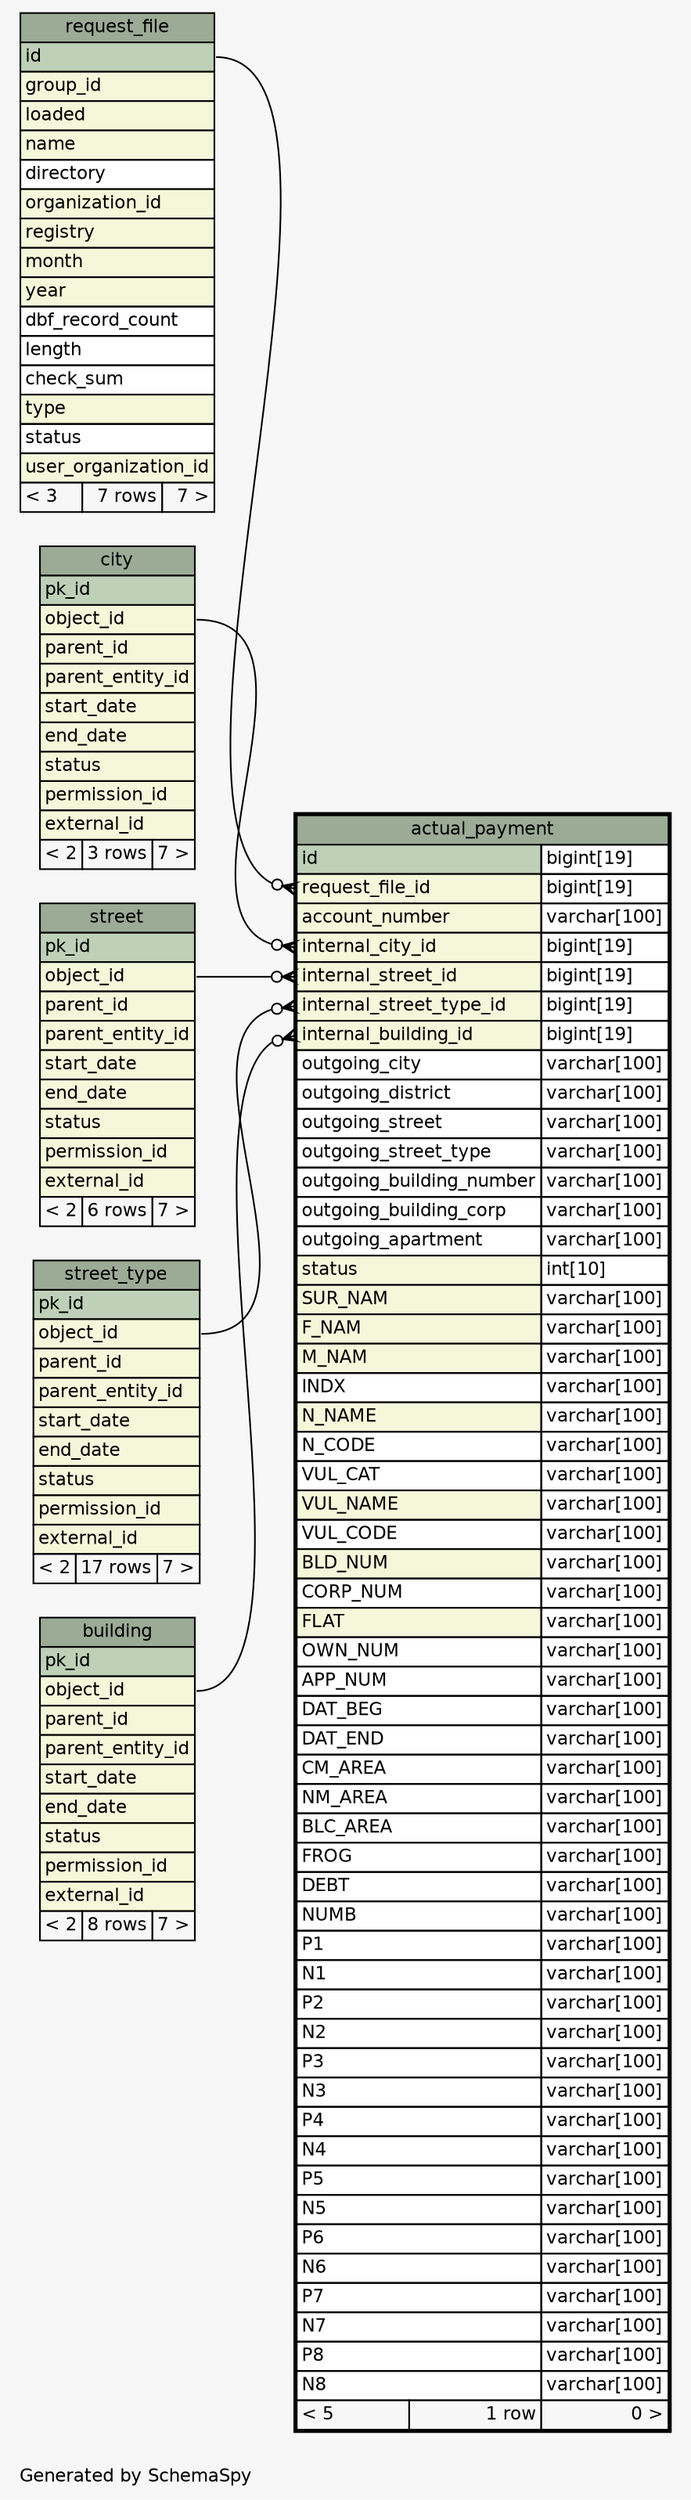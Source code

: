 // dot 2.28.0 on Windows 7 6.1
// SchemaSpy rev 590
digraph "oneDegreeRelationshipsDiagram" {
  graph [
    rankdir="RL"
    bgcolor="#f7f7f7"
    label="\nGenerated by SchemaSpy"
    labeljust="l"
    nodesep="0.18"
    ranksep="0.46"
    fontname="Helvetica"
    fontsize="11"
  ];
  node [
    fontname="Helvetica"
    fontsize="11"
    shape="plaintext"
  ];
  edge [
    arrowsize="0.8"
  ];
  "actual_payment":"internal_building_id":w -> "building":"object_id":e [arrowhead=none dir=back arrowtail=crowodot];
  "actual_payment":"internal_city_id":w -> "city":"object_id":e [arrowhead=none dir=back arrowtail=crowodot];
  "actual_payment":"internal_street_id":w -> "street":"object_id":e [arrowhead=none dir=back arrowtail=crowodot];
  "actual_payment":"internal_street_type_id":w -> "street_type":"object_id":e [arrowhead=none dir=back arrowtail=crowodot];
  "actual_payment":"request_file_id":w -> "request_file":"id":e [arrowhead=none dir=back arrowtail=crowodot];
  "actual_payment" [
    label=<
    <TABLE BORDER="2" CELLBORDER="1" CELLSPACING="0" BGCOLOR="#ffffff">
      <TR><TD COLSPAN="3" BGCOLOR="#9bab96" ALIGN="CENTER">actual_payment</TD></TR>
      <TR><TD PORT="id" COLSPAN="2" BGCOLOR="#bed1b8" ALIGN="LEFT">id</TD><TD PORT="id.type" ALIGN="LEFT">bigint[19]</TD></TR>
      <TR><TD PORT="request_file_id" COLSPAN="2" BGCOLOR="#f4f7da" ALIGN="LEFT">request_file_id</TD><TD PORT="request_file_id.type" ALIGN="LEFT">bigint[19]</TD></TR>
      <TR><TD PORT="account_number" COLSPAN="2" BGCOLOR="#f4f7da" ALIGN="LEFT">account_number</TD><TD PORT="account_number.type" ALIGN="LEFT">varchar[100]</TD></TR>
      <TR><TD PORT="internal_city_id" COLSPAN="2" BGCOLOR="#f4f7da" ALIGN="LEFT">internal_city_id</TD><TD PORT="internal_city_id.type" ALIGN="LEFT">bigint[19]</TD></TR>
      <TR><TD PORT="internal_street_id" COLSPAN="2" BGCOLOR="#f4f7da" ALIGN="LEFT">internal_street_id</TD><TD PORT="internal_street_id.type" ALIGN="LEFT">bigint[19]</TD></TR>
      <TR><TD PORT="internal_street_type_id" COLSPAN="2" BGCOLOR="#f4f7da" ALIGN="LEFT">internal_street_type_id</TD><TD PORT="internal_street_type_id.type" ALIGN="LEFT">bigint[19]</TD></TR>
      <TR><TD PORT="internal_building_id" COLSPAN="2" BGCOLOR="#f4f7da" ALIGN="LEFT">internal_building_id</TD><TD PORT="internal_building_id.type" ALIGN="LEFT">bigint[19]</TD></TR>
      <TR><TD PORT="outgoing_city" COLSPAN="2" ALIGN="LEFT">outgoing_city</TD><TD PORT="outgoing_city.type" ALIGN="LEFT">varchar[100]</TD></TR>
      <TR><TD PORT="outgoing_district" COLSPAN="2" ALIGN="LEFT">outgoing_district</TD><TD PORT="outgoing_district.type" ALIGN="LEFT">varchar[100]</TD></TR>
      <TR><TD PORT="outgoing_street" COLSPAN="2" ALIGN="LEFT">outgoing_street</TD><TD PORT="outgoing_street.type" ALIGN="LEFT">varchar[100]</TD></TR>
      <TR><TD PORT="outgoing_street_type" COLSPAN="2" ALIGN="LEFT">outgoing_street_type</TD><TD PORT="outgoing_street_type.type" ALIGN="LEFT">varchar[100]</TD></TR>
      <TR><TD PORT="outgoing_building_number" COLSPAN="2" ALIGN="LEFT">outgoing_building_number</TD><TD PORT="outgoing_building_number.type" ALIGN="LEFT">varchar[100]</TD></TR>
      <TR><TD PORT="outgoing_building_corp" COLSPAN="2" ALIGN="LEFT">outgoing_building_corp</TD><TD PORT="outgoing_building_corp.type" ALIGN="LEFT">varchar[100]</TD></TR>
      <TR><TD PORT="outgoing_apartment" COLSPAN="2" ALIGN="LEFT">outgoing_apartment</TD><TD PORT="outgoing_apartment.type" ALIGN="LEFT">varchar[100]</TD></TR>
      <TR><TD PORT="status" COLSPAN="2" BGCOLOR="#f4f7da" ALIGN="LEFT">status</TD><TD PORT="status.type" ALIGN="LEFT">int[10]</TD></TR>
      <TR><TD PORT="SUR_NAM" COLSPAN="2" BGCOLOR="#f4f7da" ALIGN="LEFT">SUR_NAM</TD><TD PORT="SUR_NAM.type" ALIGN="LEFT">varchar[100]</TD></TR>
      <TR><TD PORT="F_NAM" COLSPAN="2" BGCOLOR="#f4f7da" ALIGN="LEFT">F_NAM</TD><TD PORT="F_NAM.type" ALIGN="LEFT">varchar[100]</TD></TR>
      <TR><TD PORT="M_NAM" COLSPAN="2" BGCOLOR="#f4f7da" ALIGN="LEFT">M_NAM</TD><TD PORT="M_NAM.type" ALIGN="LEFT">varchar[100]</TD></TR>
      <TR><TD PORT="INDX" COLSPAN="2" ALIGN="LEFT">INDX</TD><TD PORT="INDX.type" ALIGN="LEFT">varchar[100]</TD></TR>
      <TR><TD PORT="N_NAME" COLSPAN="2" BGCOLOR="#f4f7da" ALIGN="LEFT">N_NAME</TD><TD PORT="N_NAME.type" ALIGN="LEFT">varchar[100]</TD></TR>
      <TR><TD PORT="N_CODE" COLSPAN="2" ALIGN="LEFT">N_CODE</TD><TD PORT="N_CODE.type" ALIGN="LEFT">varchar[100]</TD></TR>
      <TR><TD PORT="VUL_CAT" COLSPAN="2" ALIGN="LEFT">VUL_CAT</TD><TD PORT="VUL_CAT.type" ALIGN="LEFT">varchar[100]</TD></TR>
      <TR><TD PORT="VUL_NAME" COLSPAN="2" BGCOLOR="#f4f7da" ALIGN="LEFT">VUL_NAME</TD><TD PORT="VUL_NAME.type" ALIGN="LEFT">varchar[100]</TD></TR>
      <TR><TD PORT="VUL_CODE" COLSPAN="2" ALIGN="LEFT">VUL_CODE</TD><TD PORT="VUL_CODE.type" ALIGN="LEFT">varchar[100]</TD></TR>
      <TR><TD PORT="BLD_NUM" COLSPAN="2" BGCOLOR="#f4f7da" ALIGN="LEFT">BLD_NUM</TD><TD PORT="BLD_NUM.type" ALIGN="LEFT">varchar[100]</TD></TR>
      <TR><TD PORT="CORP_NUM" COLSPAN="2" ALIGN="LEFT">CORP_NUM</TD><TD PORT="CORP_NUM.type" ALIGN="LEFT">varchar[100]</TD></TR>
      <TR><TD PORT="FLAT" COLSPAN="2" BGCOLOR="#f4f7da" ALIGN="LEFT">FLAT</TD><TD PORT="FLAT.type" ALIGN="LEFT">varchar[100]</TD></TR>
      <TR><TD PORT="OWN_NUM" COLSPAN="2" ALIGN="LEFT">OWN_NUM</TD><TD PORT="OWN_NUM.type" ALIGN="LEFT">varchar[100]</TD></TR>
      <TR><TD PORT="APP_NUM" COLSPAN="2" ALIGN="LEFT">APP_NUM</TD><TD PORT="APP_NUM.type" ALIGN="LEFT">varchar[100]</TD></TR>
      <TR><TD PORT="DAT_BEG" COLSPAN="2" ALIGN="LEFT">DAT_BEG</TD><TD PORT="DAT_BEG.type" ALIGN="LEFT">varchar[100]</TD></TR>
      <TR><TD PORT="DAT_END" COLSPAN="2" ALIGN="LEFT">DAT_END</TD><TD PORT="DAT_END.type" ALIGN="LEFT">varchar[100]</TD></TR>
      <TR><TD PORT="CM_AREA" COLSPAN="2" ALIGN="LEFT">CM_AREA</TD><TD PORT="CM_AREA.type" ALIGN="LEFT">varchar[100]</TD></TR>
      <TR><TD PORT="NM_AREA" COLSPAN="2" ALIGN="LEFT">NM_AREA</TD><TD PORT="NM_AREA.type" ALIGN="LEFT">varchar[100]</TD></TR>
      <TR><TD PORT="BLC_AREA" COLSPAN="2" ALIGN="LEFT">BLC_AREA</TD><TD PORT="BLC_AREA.type" ALIGN="LEFT">varchar[100]</TD></TR>
      <TR><TD PORT="FROG" COLSPAN="2" ALIGN="LEFT">FROG</TD><TD PORT="FROG.type" ALIGN="LEFT">varchar[100]</TD></TR>
      <TR><TD PORT="DEBT" COLSPAN="2" ALIGN="LEFT">DEBT</TD><TD PORT="DEBT.type" ALIGN="LEFT">varchar[100]</TD></TR>
      <TR><TD PORT="NUMB" COLSPAN="2" ALIGN="LEFT">NUMB</TD><TD PORT="NUMB.type" ALIGN="LEFT">varchar[100]</TD></TR>
      <TR><TD PORT="P1" COLSPAN="2" ALIGN="LEFT">P1</TD><TD PORT="P1.type" ALIGN="LEFT">varchar[100]</TD></TR>
      <TR><TD PORT="N1" COLSPAN="2" ALIGN="LEFT">N1</TD><TD PORT="N1.type" ALIGN="LEFT">varchar[100]</TD></TR>
      <TR><TD PORT="P2" COLSPAN="2" ALIGN="LEFT">P2</TD><TD PORT="P2.type" ALIGN="LEFT">varchar[100]</TD></TR>
      <TR><TD PORT="N2" COLSPAN="2" ALIGN="LEFT">N2</TD><TD PORT="N2.type" ALIGN="LEFT">varchar[100]</TD></TR>
      <TR><TD PORT="P3" COLSPAN="2" ALIGN="LEFT">P3</TD><TD PORT="P3.type" ALIGN="LEFT">varchar[100]</TD></TR>
      <TR><TD PORT="N3" COLSPAN="2" ALIGN="LEFT">N3</TD><TD PORT="N3.type" ALIGN="LEFT">varchar[100]</TD></TR>
      <TR><TD PORT="P4" COLSPAN="2" ALIGN="LEFT">P4</TD><TD PORT="P4.type" ALIGN="LEFT">varchar[100]</TD></TR>
      <TR><TD PORT="N4" COLSPAN="2" ALIGN="LEFT">N4</TD><TD PORT="N4.type" ALIGN="LEFT">varchar[100]</TD></TR>
      <TR><TD PORT="P5" COLSPAN="2" ALIGN="LEFT">P5</TD><TD PORT="P5.type" ALIGN="LEFT">varchar[100]</TD></TR>
      <TR><TD PORT="N5" COLSPAN="2" ALIGN="LEFT">N5</TD><TD PORT="N5.type" ALIGN="LEFT">varchar[100]</TD></TR>
      <TR><TD PORT="P6" COLSPAN="2" ALIGN="LEFT">P6</TD><TD PORT="P6.type" ALIGN="LEFT">varchar[100]</TD></TR>
      <TR><TD PORT="N6" COLSPAN="2" ALIGN="LEFT">N6</TD><TD PORT="N6.type" ALIGN="LEFT">varchar[100]</TD></TR>
      <TR><TD PORT="P7" COLSPAN="2" ALIGN="LEFT">P7</TD><TD PORT="P7.type" ALIGN="LEFT">varchar[100]</TD></TR>
      <TR><TD PORT="N7" COLSPAN="2" ALIGN="LEFT">N7</TD><TD PORT="N7.type" ALIGN="LEFT">varchar[100]</TD></TR>
      <TR><TD PORT="P8" COLSPAN="2" ALIGN="LEFT">P8</TD><TD PORT="P8.type" ALIGN="LEFT">varchar[100]</TD></TR>
      <TR><TD PORT="N8" COLSPAN="2" ALIGN="LEFT">N8</TD><TD PORT="N8.type" ALIGN="LEFT">varchar[100]</TD></TR>
      <TR><TD ALIGN="LEFT" BGCOLOR="#f7f7f7">&lt; 5</TD><TD ALIGN="RIGHT" BGCOLOR="#f7f7f7">1 row</TD><TD ALIGN="RIGHT" BGCOLOR="#f7f7f7">0 &gt;</TD></TR>
    </TABLE>>
    URL="actual_payment.html"
    tooltip="actual_payment"
  ];
  "building" [
    label=<
    <TABLE BORDER="0" CELLBORDER="1" CELLSPACING="0" BGCOLOR="#ffffff">
      <TR><TD COLSPAN="3" BGCOLOR="#9bab96" ALIGN="CENTER">building</TD></TR>
      <TR><TD PORT="pk_id" COLSPAN="3" BGCOLOR="#bed1b8" ALIGN="LEFT">pk_id</TD></TR>
      <TR><TD PORT="object_id" COLSPAN="3" BGCOLOR="#f4f7da" ALIGN="LEFT">object_id</TD></TR>
      <TR><TD PORT="parent_id" COLSPAN="3" BGCOLOR="#f4f7da" ALIGN="LEFT">parent_id</TD></TR>
      <TR><TD PORT="parent_entity_id" COLSPAN="3" BGCOLOR="#f4f7da" ALIGN="LEFT">parent_entity_id</TD></TR>
      <TR><TD PORT="start_date" COLSPAN="3" BGCOLOR="#f4f7da" ALIGN="LEFT">start_date</TD></TR>
      <TR><TD PORT="end_date" COLSPAN="3" BGCOLOR="#f4f7da" ALIGN="LEFT">end_date</TD></TR>
      <TR><TD PORT="status" COLSPAN="3" BGCOLOR="#f4f7da" ALIGN="LEFT">status</TD></TR>
      <TR><TD PORT="permission_id" COLSPAN="3" BGCOLOR="#f4f7da" ALIGN="LEFT">permission_id</TD></TR>
      <TR><TD PORT="external_id" COLSPAN="3" BGCOLOR="#f4f7da" ALIGN="LEFT">external_id</TD></TR>
      <TR><TD ALIGN="LEFT" BGCOLOR="#f7f7f7">&lt; 2</TD><TD ALIGN="RIGHT" BGCOLOR="#f7f7f7">8 rows</TD><TD ALIGN="RIGHT" BGCOLOR="#f7f7f7">7 &gt;</TD></TR>
    </TABLE>>
    URL="building.html"
    tooltip="building"
  ];
  "city" [
    label=<
    <TABLE BORDER="0" CELLBORDER="1" CELLSPACING="0" BGCOLOR="#ffffff">
      <TR><TD COLSPAN="3" BGCOLOR="#9bab96" ALIGN="CENTER">city</TD></TR>
      <TR><TD PORT="pk_id" COLSPAN="3" BGCOLOR="#bed1b8" ALIGN="LEFT">pk_id</TD></TR>
      <TR><TD PORT="object_id" COLSPAN="3" BGCOLOR="#f4f7da" ALIGN="LEFT">object_id</TD></TR>
      <TR><TD PORT="parent_id" COLSPAN="3" BGCOLOR="#f4f7da" ALIGN="LEFT">parent_id</TD></TR>
      <TR><TD PORT="parent_entity_id" COLSPAN="3" BGCOLOR="#f4f7da" ALIGN="LEFT">parent_entity_id</TD></TR>
      <TR><TD PORT="start_date" COLSPAN="3" BGCOLOR="#f4f7da" ALIGN="LEFT">start_date</TD></TR>
      <TR><TD PORT="end_date" COLSPAN="3" BGCOLOR="#f4f7da" ALIGN="LEFT">end_date</TD></TR>
      <TR><TD PORT="status" COLSPAN="3" BGCOLOR="#f4f7da" ALIGN="LEFT">status</TD></TR>
      <TR><TD PORT="permission_id" COLSPAN="3" BGCOLOR="#f4f7da" ALIGN="LEFT">permission_id</TD></TR>
      <TR><TD PORT="external_id" COLSPAN="3" BGCOLOR="#f4f7da" ALIGN="LEFT">external_id</TD></TR>
      <TR><TD ALIGN="LEFT" BGCOLOR="#f7f7f7">&lt; 2</TD><TD ALIGN="RIGHT" BGCOLOR="#f7f7f7">3 rows</TD><TD ALIGN="RIGHT" BGCOLOR="#f7f7f7">7 &gt;</TD></TR>
    </TABLE>>
    URL="city.html"
    tooltip="city"
  ];
  "request_file" [
    label=<
    <TABLE BORDER="0" CELLBORDER="1" CELLSPACING="0" BGCOLOR="#ffffff">
      <TR><TD COLSPAN="3" BGCOLOR="#9bab96" ALIGN="CENTER">request_file</TD></TR>
      <TR><TD PORT="id" COLSPAN="3" BGCOLOR="#bed1b8" ALIGN="LEFT">id</TD></TR>
      <TR><TD PORT="group_id" COLSPAN="3" BGCOLOR="#f4f7da" ALIGN="LEFT">group_id</TD></TR>
      <TR><TD PORT="loaded" COLSPAN="3" BGCOLOR="#f4f7da" ALIGN="LEFT">loaded</TD></TR>
      <TR><TD PORT="name" COLSPAN="3" BGCOLOR="#f4f7da" ALIGN="LEFT">name</TD></TR>
      <TR><TD PORT="directory" COLSPAN="3" ALIGN="LEFT">directory</TD></TR>
      <TR><TD PORT="organization_id" COLSPAN="3" BGCOLOR="#f4f7da" ALIGN="LEFT">organization_id</TD></TR>
      <TR><TD PORT="registry" COLSPAN="3" BGCOLOR="#f4f7da" ALIGN="LEFT">registry</TD></TR>
      <TR><TD PORT="month" COLSPAN="3" BGCOLOR="#f4f7da" ALIGN="LEFT">month</TD></TR>
      <TR><TD PORT="year" COLSPAN="3" BGCOLOR="#f4f7da" ALIGN="LEFT">year</TD></TR>
      <TR><TD PORT="dbf_record_count" COLSPAN="3" ALIGN="LEFT">dbf_record_count</TD></TR>
      <TR><TD PORT="length" COLSPAN="3" ALIGN="LEFT">length</TD></TR>
      <TR><TD PORT="check_sum" COLSPAN="3" ALIGN="LEFT">check_sum</TD></TR>
      <TR><TD PORT="type" COLSPAN="3" BGCOLOR="#f4f7da" ALIGN="LEFT">type</TD></TR>
      <TR><TD PORT="status" COLSPAN="3" ALIGN="LEFT">status</TD></TR>
      <TR><TD PORT="user_organization_id" COLSPAN="3" BGCOLOR="#f4f7da" ALIGN="LEFT">user_organization_id</TD></TR>
      <TR><TD ALIGN="LEFT" BGCOLOR="#f7f7f7">&lt; 3</TD><TD ALIGN="RIGHT" BGCOLOR="#f7f7f7">7 rows</TD><TD ALIGN="RIGHT" BGCOLOR="#f7f7f7">7 &gt;</TD></TR>
    </TABLE>>
    URL="request_file.html"
    tooltip="request_file"
  ];
  "street" [
    label=<
    <TABLE BORDER="0" CELLBORDER="1" CELLSPACING="0" BGCOLOR="#ffffff">
      <TR><TD COLSPAN="3" BGCOLOR="#9bab96" ALIGN="CENTER">street</TD></TR>
      <TR><TD PORT="pk_id" COLSPAN="3" BGCOLOR="#bed1b8" ALIGN="LEFT">pk_id</TD></TR>
      <TR><TD PORT="object_id" COLSPAN="3" BGCOLOR="#f4f7da" ALIGN="LEFT">object_id</TD></TR>
      <TR><TD PORT="parent_id" COLSPAN="3" BGCOLOR="#f4f7da" ALIGN="LEFT">parent_id</TD></TR>
      <TR><TD PORT="parent_entity_id" COLSPAN="3" BGCOLOR="#f4f7da" ALIGN="LEFT">parent_entity_id</TD></TR>
      <TR><TD PORT="start_date" COLSPAN="3" BGCOLOR="#f4f7da" ALIGN="LEFT">start_date</TD></TR>
      <TR><TD PORT="end_date" COLSPAN="3" BGCOLOR="#f4f7da" ALIGN="LEFT">end_date</TD></TR>
      <TR><TD PORT="status" COLSPAN="3" BGCOLOR="#f4f7da" ALIGN="LEFT">status</TD></TR>
      <TR><TD PORT="permission_id" COLSPAN="3" BGCOLOR="#f4f7da" ALIGN="LEFT">permission_id</TD></TR>
      <TR><TD PORT="external_id" COLSPAN="3" BGCOLOR="#f4f7da" ALIGN="LEFT">external_id</TD></TR>
      <TR><TD ALIGN="LEFT" BGCOLOR="#f7f7f7">&lt; 2</TD><TD ALIGN="RIGHT" BGCOLOR="#f7f7f7">6 rows</TD><TD ALIGN="RIGHT" BGCOLOR="#f7f7f7">7 &gt;</TD></TR>
    </TABLE>>
    URL="street.html"
    tooltip="street"
  ];
  "street_type" [
    label=<
    <TABLE BORDER="0" CELLBORDER="1" CELLSPACING="0" BGCOLOR="#ffffff">
      <TR><TD COLSPAN="3" BGCOLOR="#9bab96" ALIGN="CENTER">street_type</TD></TR>
      <TR><TD PORT="pk_id" COLSPAN="3" BGCOLOR="#bed1b8" ALIGN="LEFT">pk_id</TD></TR>
      <TR><TD PORT="object_id" COLSPAN="3" BGCOLOR="#f4f7da" ALIGN="LEFT">object_id</TD></TR>
      <TR><TD PORT="parent_id" COLSPAN="3" BGCOLOR="#f4f7da" ALIGN="LEFT">parent_id</TD></TR>
      <TR><TD PORT="parent_entity_id" COLSPAN="3" BGCOLOR="#f4f7da" ALIGN="LEFT">parent_entity_id</TD></TR>
      <TR><TD PORT="start_date" COLSPAN="3" BGCOLOR="#f4f7da" ALIGN="LEFT">start_date</TD></TR>
      <TR><TD PORT="end_date" COLSPAN="3" BGCOLOR="#f4f7da" ALIGN="LEFT">end_date</TD></TR>
      <TR><TD PORT="status" COLSPAN="3" BGCOLOR="#f4f7da" ALIGN="LEFT">status</TD></TR>
      <TR><TD PORT="permission_id" COLSPAN="3" BGCOLOR="#f4f7da" ALIGN="LEFT">permission_id</TD></TR>
      <TR><TD PORT="external_id" COLSPAN="3" BGCOLOR="#f4f7da" ALIGN="LEFT">external_id</TD></TR>
      <TR><TD ALIGN="LEFT" BGCOLOR="#f7f7f7">&lt; 2</TD><TD ALIGN="RIGHT" BGCOLOR="#f7f7f7">17 rows</TD><TD ALIGN="RIGHT" BGCOLOR="#f7f7f7">7 &gt;</TD></TR>
    </TABLE>>
    URL="street_type.html"
    tooltip="street_type"
  ];
}
